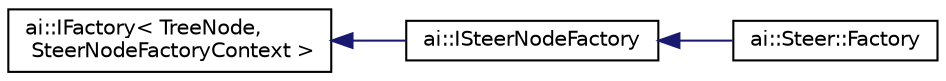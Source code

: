 digraph "Graphical Class Hierarchy"
{
  edge [fontname="Helvetica",fontsize="10",labelfontname="Helvetica",labelfontsize="10"];
  node [fontname="Helvetica",fontsize="10",shape=record];
  rankdir="LR";
  Node1 [label="ai::IFactory\< TreeNode,\l SteerNodeFactoryContext \>",height=0.2,width=0.4,color="black", fillcolor="white", style="filled",URL="$classai_1_1IFactory.html"];
  Node1 -> Node2 [dir="back",color="midnightblue",fontsize="10",style="solid",fontname="Helvetica"];
  Node2 [label="ai::ISteerNodeFactory",height=0.2,width=0.4,color="black", fillcolor="white", style="filled",URL="$classai_1_1ISteerNodeFactory.html"];
  Node2 -> Node3 [dir="back",color="midnightblue",fontsize="10",style="solid",fontname="Helvetica"];
  Node3 [label="ai::Steer::Factory",height=0.2,width=0.4,color="black", fillcolor="white", style="filled",URL="$classai_1_1Steer_1_1Factory.html"];
}
